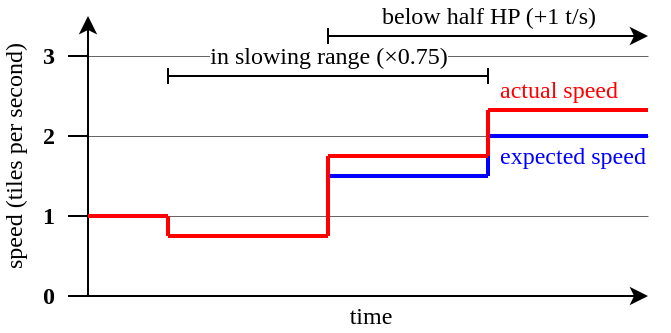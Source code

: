 <mxfile version="24.4.13" type="device">
  <diagram name="Page-1" id="f4_mMb3qCUxp8LVXkgMt">
    <mxGraphModel dx="819" dy="478" grid="1" gridSize="10" guides="1" tooltips="1" connect="1" arrows="1" fold="1" page="1" pageScale="1" pageWidth="850" pageHeight="1100" math="0" shadow="0">
      <root>
        <mxCell id="0" />
        <mxCell id="1" parent="0" />
        <mxCell id="NQIvPv-o4hWY-YjERhu4-1" value="" style="endArrow=none;html=1;rounded=0;strokeWidth=0.5;strokeColor=#666666;" edge="1" parent="1">
          <mxGeometry width="50" height="50" relative="1" as="geometry">
            <mxPoint x="280" y="200" as="sourcePoint" />
            <mxPoint x="560" y="200" as="targetPoint" />
          </mxGeometry>
        </mxCell>
        <mxCell id="NQIvPv-o4hWY-YjERhu4-2" value="" style="endArrow=none;html=1;rounded=0;strokeWidth=0.5;strokeColor=#666666;" edge="1" parent="1">
          <mxGeometry width="50" height="50" relative="1" as="geometry">
            <mxPoint x="280" y="160" as="sourcePoint" />
            <mxPoint x="560" y="160" as="targetPoint" />
          </mxGeometry>
        </mxCell>
        <mxCell id="NQIvPv-o4hWY-YjERhu4-3" value="" style="endArrow=none;html=1;rounded=0;strokeWidth=0.5;strokeColor=#666666;" edge="1" parent="1">
          <mxGeometry width="50" height="50" relative="1" as="geometry">
            <mxPoint x="280" y="120" as="sourcePoint" />
            <mxPoint x="560" y="120" as="targetPoint" />
          </mxGeometry>
        </mxCell>
        <mxCell id="M9vOz32p_Q3FY6fxcTtE-22" value="" style="endArrow=none;html=1;rounded=0;strokeColor=#0000FF;strokeWidth=2;" parent="1" edge="1">
          <mxGeometry width="50" height="50" relative="1" as="geometry">
            <mxPoint x="400" y="180" as="sourcePoint" />
            <mxPoint x="480" y="180" as="targetPoint" />
          </mxGeometry>
        </mxCell>
        <mxCell id="M9vOz32p_Q3FY6fxcTtE-21" value="" style="endArrow=none;html=1;rounded=0;strokeColor=#0000FF;strokeWidth=2;" parent="1" edge="1">
          <mxGeometry width="50" height="50" relative="1" as="geometry">
            <mxPoint x="480" y="160" as="sourcePoint" />
            <mxPoint x="480" y="180" as="targetPoint" />
          </mxGeometry>
        </mxCell>
        <mxCell id="M9vOz32p_Q3FY6fxcTtE-20" value="" style="endArrow=none;html=1;rounded=0;strokeColor=#0000FF;strokeWidth=2;endFill=0;fontColor=none;noLabel=1;" parent="1" edge="1">
          <mxGeometry width="50" height="50" relative="1" as="geometry">
            <mxPoint x="480" y="160" as="sourcePoint" />
            <mxPoint x="560" y="160" as="targetPoint" />
          </mxGeometry>
        </mxCell>
        <mxCell id="M9vOz32p_Q3FY6fxcTtE-1" value="" style="endArrow=classic;html=1;rounded=0;" parent="1" edge="1">
          <mxGeometry width="50" height="50" relative="1" as="geometry">
            <mxPoint x="280" y="240" as="sourcePoint" />
            <mxPoint x="560" y="240" as="targetPoint" />
          </mxGeometry>
        </mxCell>
        <mxCell id="M9vOz32p_Q3FY6fxcTtE-2" value="time" style="edgeLabel;html=1;align=center;verticalAlign=middle;resizable=0;points=[];fontFamily=&quot;Latin Modern Regular 12&quot;;fontSize=12;" parent="M9vOz32p_Q3FY6fxcTtE-1" vertex="1" connectable="0">
          <mxGeometry x="0.681" y="-1" relative="1" as="geometry">
            <mxPoint x="-95" y="9" as="offset" />
          </mxGeometry>
        </mxCell>
        <mxCell id="M9vOz32p_Q3FY6fxcTtE-3" value="" style="endArrow=classic;html=1;rounded=0;" parent="1" edge="1">
          <mxGeometry width="50" height="50" relative="1" as="geometry">
            <mxPoint x="280" y="240" as="sourcePoint" />
            <mxPoint x="280" y="100" as="targetPoint" />
          </mxGeometry>
        </mxCell>
        <mxCell id="M9vOz32p_Q3FY6fxcTtE-4" value="speed (tiles per second)" style="edgeLabel;html=1;align=center;verticalAlign=middle;resizable=0;points=[];fontFamily=&quot;Latin Modern Regular 12&quot;;fontSize=12;horizontal=0;" parent="M9vOz32p_Q3FY6fxcTtE-3" vertex="1" connectable="0">
          <mxGeometry x="0.681" y="-4" relative="1" as="geometry">
            <mxPoint x="-41" y="48" as="offset" />
          </mxGeometry>
        </mxCell>
        <mxCell id="M9vOz32p_Q3FY6fxcTtE-5" value="1" style="endArrow=none;html=1;rounded=0;fontSize=12;fontFamily=&quot;Latin Modern Regular 12&quot;;fontStyle=1" parent="1" edge="1">
          <mxGeometry x="-1" y="-10" width="50" height="50" relative="1" as="geometry">
            <mxPoint x="270" y="200" as="sourcePoint" />
            <mxPoint x="280" y="200" as="targetPoint" />
            <mxPoint x="-10" y="-10" as="offset" />
          </mxGeometry>
        </mxCell>
        <mxCell id="M9vOz32p_Q3FY6fxcTtE-6" value="2" style="endArrow=none;html=1;rounded=0;fontSize=12;fontFamily=&quot;Latin Modern Regular 12&quot;;fontStyle=1" parent="1" edge="1">
          <mxGeometry x="-1" y="-10" width="50" height="50" relative="1" as="geometry">
            <mxPoint x="270" y="160" as="sourcePoint" />
            <mxPoint x="280" y="160" as="targetPoint" />
            <mxPoint x="-10" y="-10" as="offset" />
          </mxGeometry>
        </mxCell>
        <mxCell id="M9vOz32p_Q3FY6fxcTtE-8" value="0" style="endArrow=none;html=1;rounded=0;fontSize=12;fontFamily=&quot;Latin Modern Regular 12&quot;;fontStyle=1" parent="1" edge="1">
          <mxGeometry x="-1" y="-10" width="50" height="50" relative="1" as="geometry">
            <mxPoint x="270" y="240" as="sourcePoint" />
            <mxPoint x="280" y="240" as="targetPoint" />
            <mxPoint x="-10" y="-10" as="offset" />
          </mxGeometry>
        </mxCell>
        <mxCell id="M9vOz32p_Q3FY6fxcTtE-9" value="in slowing range (×0.75)" style="endArrow=baseDash;html=1;rounded=0;fontFamily=&quot;Latin Modern Regular 12&quot;;fontSize=12;startArrow=baseDash;startFill=0;endFill=0;" parent="1" edge="1">
          <mxGeometry y="10" width="50" height="50" relative="1" as="geometry">
            <mxPoint x="320" y="130" as="sourcePoint" />
            <mxPoint x="480" y="130" as="targetPoint" />
            <mxPoint as="offset" />
          </mxGeometry>
        </mxCell>
        <mxCell id="M9vOz32p_Q3FY6fxcTtE-10" value="below half HP (+1 t/s)" style="endArrow=classic;html=1;rounded=0;fontFamily=&quot;Latin Modern Regular 12&quot;;fontSize=12;startArrow=baseDash;startFill=0;endFill=1;" parent="1" edge="1">
          <mxGeometry y="10" width="50" height="50" relative="1" as="geometry">
            <mxPoint x="400" y="110" as="sourcePoint" />
            <mxPoint x="560" y="110" as="targetPoint" />
            <mxPoint as="offset" />
          </mxGeometry>
        </mxCell>
        <mxCell id="M9vOz32p_Q3FY6fxcTtE-11" value="" style="endArrow=none;html=1;rounded=0;strokeColor=#FF0000;strokeWidth=2;" parent="1" edge="1">
          <mxGeometry width="50" height="50" relative="1" as="geometry">
            <mxPoint x="280" y="200" as="sourcePoint" />
            <mxPoint x="320" y="200" as="targetPoint" />
          </mxGeometry>
        </mxCell>
        <mxCell id="M9vOz32p_Q3FY6fxcTtE-12" value="" style="endArrow=none;html=1;rounded=0;strokeColor=#FF0000;strokeWidth=2;" parent="1" edge="1">
          <mxGeometry width="50" height="50" relative="1" as="geometry">
            <mxPoint x="320" y="210" as="sourcePoint" />
            <mxPoint x="400" y="210" as="targetPoint" />
          </mxGeometry>
        </mxCell>
        <mxCell id="M9vOz32p_Q3FY6fxcTtE-13" value="" style="endArrow=none;html=1;rounded=0;strokeColor=#FF0000;strokeWidth=2;" parent="1" edge="1">
          <mxGeometry width="50" height="50" relative="1" as="geometry">
            <mxPoint x="320" y="200" as="sourcePoint" />
            <mxPoint x="320" y="210" as="targetPoint" />
          </mxGeometry>
        </mxCell>
        <mxCell id="M9vOz32p_Q3FY6fxcTtE-14" value="" style="endArrow=none;html=1;rounded=0;strokeColor=#FF0000;strokeWidth=2;" parent="1" edge="1">
          <mxGeometry width="50" height="50" relative="1" as="geometry">
            <mxPoint x="400" y="170" as="sourcePoint" />
            <mxPoint x="400" y="210" as="targetPoint" />
          </mxGeometry>
        </mxCell>
        <mxCell id="M9vOz32p_Q3FY6fxcTtE-15" value="" style="endArrow=none;html=1;rounded=0;strokeColor=#FF0000;strokeWidth=2;" parent="1" edge="1">
          <mxGeometry width="50" height="50" relative="1" as="geometry">
            <mxPoint x="400" y="170" as="sourcePoint" />
            <mxPoint x="480" y="170" as="targetPoint" />
          </mxGeometry>
        </mxCell>
        <mxCell id="M9vOz32p_Q3FY6fxcTtE-16" value="" style="endArrow=none;html=1;rounded=0;strokeColor=#FF0000;strokeWidth=2;" parent="1" edge="1">
          <mxGeometry width="50" height="50" relative="1" as="geometry">
            <mxPoint x="480" y="147" as="sourcePoint" />
            <mxPoint x="480" y="170" as="targetPoint" />
          </mxGeometry>
        </mxCell>
        <mxCell id="M9vOz32p_Q3FY6fxcTtE-17" value="" style="endArrow=none;html=1;rounded=0;strokeColor=#FF0000;strokeWidth=2;endFill=0;" parent="1" edge="1">
          <mxGeometry width="50" height="50" relative="1" as="geometry">
            <mxPoint x="480" y="147" as="sourcePoint" />
            <mxPoint x="560" y="147" as="targetPoint" />
          </mxGeometry>
        </mxCell>
        <mxCell id="M9vOz32p_Q3FY6fxcTtE-18" value="actual speed" style="text;strokeColor=none;fillColor=none;align=left;verticalAlign=middle;spacingLeft=4;spacingRight=4;overflow=hidden;points=[[0,0.5],[1,0.5]];portConstraint=eastwest;rotatable=0;whiteSpace=wrap;html=1;fontColor=#FF0000;fontFamily=&quot;Latin Modern Regular 12&quot;;" parent="1" vertex="1">
          <mxGeometry x="480" y="127" width="80" height="20" as="geometry" />
        </mxCell>
        <mxCell id="M9vOz32p_Q3FY6fxcTtE-19" value="expected speed" style="text;strokeColor=none;fillColor=none;align=left;verticalAlign=middle;spacingLeft=4;spacingRight=4;overflow=hidden;points=[[0,0.5],[1,0.5]];portConstraint=eastwest;rotatable=0;whiteSpace=wrap;html=1;fontColor=#0000FF;fontFamily=&quot;Latin Modern Regular 12&quot;;" parent="1" vertex="1">
          <mxGeometry x="480" y="160" width="90" height="20" as="geometry" />
        </mxCell>
        <mxCell id="M9vOz32p_Q3FY6fxcTtE-23" value="3" style="endArrow=none;html=1;rounded=0;fontSize=12;fontFamily=&quot;Latin Modern Regular 12&quot;;fontStyle=1" parent="1" edge="1">
          <mxGeometry x="-1" y="-10" width="50" height="50" relative="1" as="geometry">
            <mxPoint x="270" y="120" as="sourcePoint" />
            <mxPoint x="280" y="120" as="targetPoint" />
            <mxPoint x="-10" y="-10" as="offset" />
          </mxGeometry>
        </mxCell>
      </root>
    </mxGraphModel>
  </diagram>
</mxfile>

